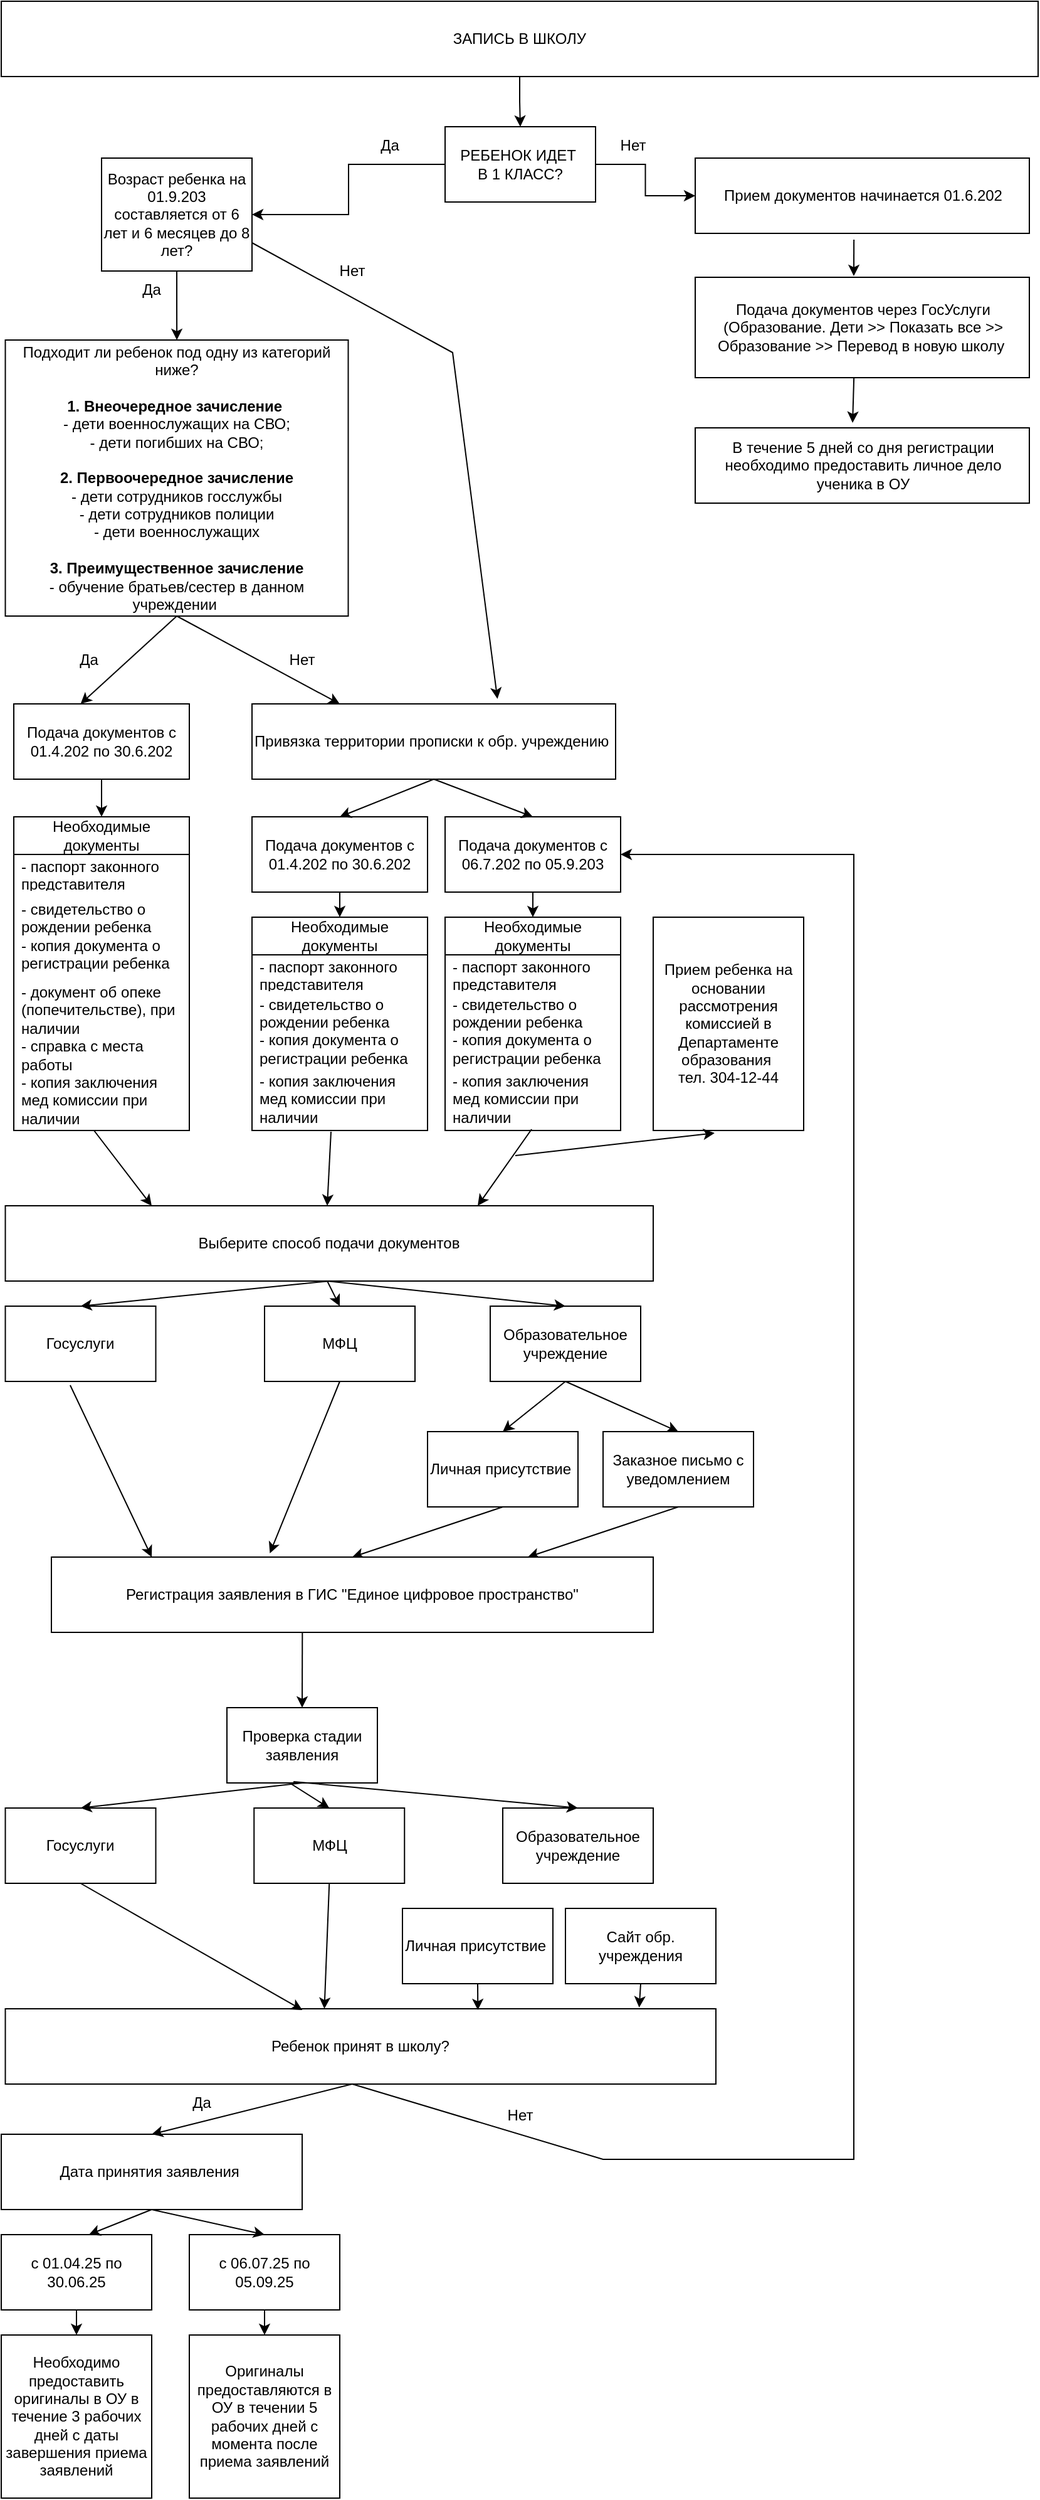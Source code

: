 <mxfile version="26.0.5">
  <diagram name="Страница — 1" id="lM41hfLgLs7YcT5KFAmE">
    <mxGraphModel dx="1434" dy="764" grid="1" gridSize="10" guides="1" tooltips="1" connect="1" arrows="1" fold="1" page="1" pageScale="1" pageWidth="827" pageHeight="1169" math="0" shadow="0">
      <root>
        <mxCell id="0" />
        <mxCell id="1" parent="0" />
        <mxCell id="oR-bUZKb8-XkjS2_sRnT-3" value="" style="edgeStyle=orthogonalEdgeStyle;rounded=0;orthogonalLoop=1;jettySize=auto;html=1;" edge="1" parent="1" source="oR-bUZKb8-XkjS2_sRnT-1" target="oR-bUZKb8-XkjS2_sRnT-2">
          <mxGeometry relative="1" as="geometry" />
        </mxCell>
        <mxCell id="oR-bUZKb8-XkjS2_sRnT-1" value="ЗАПИСЬ В ШКОЛУ" style="rounded=0;whiteSpace=wrap;html=1;fontFamily=Helvetica;" vertex="1" parent="1">
          <mxGeometry width="827" height="60" as="geometry" />
        </mxCell>
        <mxCell id="oR-bUZKb8-XkjS2_sRnT-7" value="" style="edgeStyle=orthogonalEdgeStyle;rounded=0;orthogonalLoop=1;jettySize=auto;html=1;" edge="1" parent="1" source="oR-bUZKb8-XkjS2_sRnT-2" target="oR-bUZKb8-XkjS2_sRnT-6">
          <mxGeometry relative="1" as="geometry" />
        </mxCell>
        <mxCell id="oR-bUZKb8-XkjS2_sRnT-11" value="" style="edgeStyle=orthogonalEdgeStyle;rounded=0;orthogonalLoop=1;jettySize=auto;html=1;" edge="1" parent="1" source="oR-bUZKb8-XkjS2_sRnT-2" target="oR-bUZKb8-XkjS2_sRnT-10">
          <mxGeometry relative="1" as="geometry" />
        </mxCell>
        <mxCell id="oR-bUZKb8-XkjS2_sRnT-2" value="РЕБЕНОК ИДЕТ&amp;nbsp;&lt;div&gt;В 1 КЛАСС?&lt;/div&gt;" style="whiteSpace=wrap;html=1;rounded=0;" vertex="1" parent="1">
          <mxGeometry x="354" y="100" width="120" height="60" as="geometry" />
        </mxCell>
        <mxCell id="oR-bUZKb8-XkjS2_sRnT-4" value="Подходит ли ребенок под одну из категорий ниже?&lt;div&gt;&lt;br&gt;&lt;/div&gt;&lt;div&gt;&lt;b&gt;1. Внеочередное зачисление&amp;nbsp;&lt;/b&gt;&lt;/div&gt;&lt;div&gt;- дети военнослужащих на СВО;&lt;/div&gt;&lt;div&gt;- дети погибших на СВО;&lt;/div&gt;&lt;div&gt;&lt;br&gt;&lt;/div&gt;&lt;div&gt;&lt;b&gt;2. Первоочередное зачисление&lt;/b&gt;&lt;/div&gt;&lt;div&gt;- дети сотрудников госслужбы&lt;/div&gt;&lt;div&gt;- дети сотрудников полиции&lt;/div&gt;&lt;div&gt;- дети военнослужащих&lt;/div&gt;&lt;div&gt;&lt;br&gt;&lt;/div&gt;&lt;div&gt;&lt;b&gt;3. Преимущественное зачисление&lt;/b&gt;&lt;/div&gt;&lt;div&gt;- обучение братьев/сестер в данном учреждении&amp;nbsp;&lt;/div&gt;" style="whiteSpace=wrap;html=1;rounded=0;" vertex="1" parent="1">
          <mxGeometry x="3.25" y="270" width="273.5" height="220" as="geometry" />
        </mxCell>
        <mxCell id="oR-bUZKb8-XkjS2_sRnT-6" value="Прием документов начинается 01.6.202" style="whiteSpace=wrap;html=1;rounded=0;" vertex="1" parent="1">
          <mxGeometry x="553.5" y="125" width="266.5" height="60" as="geometry" />
        </mxCell>
        <mxCell id="oR-bUZKb8-XkjS2_sRnT-8" value="Да" style="text;html=1;align=center;verticalAlign=middle;whiteSpace=wrap;rounded=0;" vertex="1" parent="1">
          <mxGeometry x="280" y="100" width="60" height="30" as="geometry" />
        </mxCell>
        <mxCell id="oR-bUZKb8-XkjS2_sRnT-9" value="Нет" style="text;html=1;align=center;verticalAlign=middle;whiteSpace=wrap;rounded=0;" vertex="1" parent="1">
          <mxGeometry x="474" y="100" width="60" height="30" as="geometry" />
        </mxCell>
        <mxCell id="oR-bUZKb8-XkjS2_sRnT-12" value="" style="edgeStyle=orthogonalEdgeStyle;rounded=0;orthogonalLoop=1;jettySize=auto;html=1;" edge="1" parent="1" source="oR-bUZKb8-XkjS2_sRnT-10" target="oR-bUZKb8-XkjS2_sRnT-4">
          <mxGeometry relative="1" as="geometry" />
        </mxCell>
        <mxCell id="oR-bUZKb8-XkjS2_sRnT-10" value="Возраст ребенка на 01.9.203 составляется от 6 лет и 6 месяцев до 8 лет?" style="whiteSpace=wrap;html=1;rounded=0;" vertex="1" parent="1">
          <mxGeometry x="80" y="125" width="120" height="90" as="geometry" />
        </mxCell>
        <mxCell id="oR-bUZKb8-XkjS2_sRnT-13" value="Прием ребенка на основании рассмотрения комиссией в Департаменте образования&amp;nbsp;&lt;div&gt;тел. 304-12-44&lt;/div&gt;" style="rounded=0;whiteSpace=wrap;html=1;" vertex="1" parent="1">
          <mxGeometry x="520" y="730" width="120" height="170" as="geometry" />
        </mxCell>
        <mxCell id="oR-bUZKb8-XkjS2_sRnT-14" value="Да" style="text;html=1;align=center;verticalAlign=middle;whiteSpace=wrap;rounded=0;labelBorderColor=none;" vertex="1" parent="1">
          <mxGeometry x="90" y="215" width="60" height="30" as="geometry" />
        </mxCell>
        <mxCell id="oR-bUZKb8-XkjS2_sRnT-17" value="" style="endArrow=classic;html=1;rounded=0;exitX=1;exitY=0.75;exitDx=0;exitDy=0;entryX=0.675;entryY=-0.067;entryDx=0;entryDy=0;entryPerimeter=0;" edge="1" parent="1" source="oR-bUZKb8-XkjS2_sRnT-10" target="oR-bUZKb8-XkjS2_sRnT-40">
          <mxGeometry width="50" height="50" relative="1" as="geometry">
            <mxPoint x="640" y="430" as="sourcePoint" />
            <mxPoint x="340" y="240" as="targetPoint" />
            <Array as="points">
              <mxPoint x="360" y="280" />
            </Array>
          </mxGeometry>
        </mxCell>
        <mxCell id="oR-bUZKb8-XkjS2_sRnT-18" value="Нет" style="text;html=1;align=center;verticalAlign=middle;whiteSpace=wrap;rounded=0;" vertex="1" parent="1">
          <mxGeometry x="250" y="200" width="60" height="30" as="geometry" />
        </mxCell>
        <mxCell id="oR-bUZKb8-XkjS2_sRnT-19" value="Подача документов с 01.4.202 по 30.6.202" style="rounded=0;whiteSpace=wrap;html=1;" vertex="1" parent="1">
          <mxGeometry x="10" y="560" width="140" height="60" as="geometry" />
        </mxCell>
        <mxCell id="oR-bUZKb8-XkjS2_sRnT-24" value="" style="endArrow=classic;html=1;rounded=0;exitX=0.5;exitY=1;exitDx=0;exitDy=0;entryX=0.583;entryY=0;entryDx=0;entryDy=0;entryPerimeter=0;" edge="1" parent="1" source="oR-bUZKb8-XkjS2_sRnT-4">
          <mxGeometry width="50" height="50" relative="1" as="geometry">
            <mxPoint x="640" y="430" as="sourcePoint" />
            <mxPoint x="269.96" y="560" as="targetPoint" />
          </mxGeometry>
        </mxCell>
        <mxCell id="oR-bUZKb8-XkjS2_sRnT-25" value="" style="endArrow=classic;html=1;rounded=0;exitX=0.5;exitY=1;exitDx=0;exitDy=0;entryX=0.5;entryY=0;entryDx=0;entryDy=0;" edge="1" parent="1" source="oR-bUZKb8-XkjS2_sRnT-4">
          <mxGeometry width="50" height="50" relative="1" as="geometry">
            <mxPoint x="640" y="430" as="sourcePoint" />
            <mxPoint x="63.25" y="560" as="targetPoint" />
          </mxGeometry>
        </mxCell>
        <mxCell id="oR-bUZKb8-XkjS2_sRnT-26" value="Да" style="text;html=1;align=center;verticalAlign=middle;whiteSpace=wrap;rounded=0;" vertex="1" parent="1">
          <mxGeometry x="40" y="510" width="60" height="30" as="geometry" />
        </mxCell>
        <mxCell id="oR-bUZKb8-XkjS2_sRnT-27" value="Нет" style="text;html=1;align=center;verticalAlign=middle;whiteSpace=wrap;rounded=0;" vertex="1" parent="1">
          <mxGeometry x="210" y="510" width="60" height="30" as="geometry" />
        </mxCell>
        <mxCell id="oR-bUZKb8-XkjS2_sRnT-28" value="Необходимые документы" style="swimlane;fontStyle=0;childLayout=stackLayout;horizontal=1;startSize=30;horizontalStack=0;resizeParent=1;resizeParentMax=0;resizeLast=0;collapsible=1;marginBottom=0;whiteSpace=wrap;html=1;" vertex="1" parent="1">
          <mxGeometry x="10" y="650" width="140" height="250" as="geometry" />
        </mxCell>
        <mxCell id="oR-bUZKb8-XkjS2_sRnT-29" value="- паспорт законного представителя" style="text;strokeColor=none;fillColor=none;align=left;verticalAlign=middle;spacingLeft=4;spacingRight=4;overflow=hidden;points=[[0,0.5],[1,0.5]];portConstraint=eastwest;rotatable=0;whiteSpace=wrap;html=1;" vertex="1" parent="oR-bUZKb8-XkjS2_sRnT-28">
          <mxGeometry y="30" width="140" height="30" as="geometry" />
        </mxCell>
        <mxCell id="oR-bUZKb8-XkjS2_sRnT-30" value="- свидетельство о рождении ребенка&lt;div&gt;- копия документа о регистрации ребенка&lt;/div&gt;" style="text;strokeColor=none;fillColor=none;align=left;verticalAlign=middle;spacingLeft=4;spacingRight=4;overflow=hidden;points=[[0,0.5],[1,0.5]];portConstraint=eastwest;rotatable=0;whiteSpace=wrap;html=1;" vertex="1" parent="oR-bUZKb8-XkjS2_sRnT-28">
          <mxGeometry y="60" width="140" height="70" as="geometry" />
        </mxCell>
        <mxCell id="oR-bUZKb8-XkjS2_sRnT-31" value="- документ об опеке (попечительстве), при наличии&amp;nbsp;&lt;div&gt;- справка с места работы&lt;/div&gt;&lt;div&gt;- копия заключения мед комиссии при наличии&amp;nbsp;&lt;/div&gt;" style="text;strokeColor=none;fillColor=none;align=left;verticalAlign=middle;spacingLeft=4;spacingRight=4;overflow=hidden;points=[[0,0.5],[1,0.5]];portConstraint=eastwest;rotatable=0;whiteSpace=wrap;html=1;" vertex="1" parent="oR-bUZKb8-XkjS2_sRnT-28">
          <mxGeometry y="130" width="140" height="120" as="geometry" />
        </mxCell>
        <mxCell id="oR-bUZKb8-XkjS2_sRnT-32" value="Необходимые документы" style="swimlane;fontStyle=0;childLayout=stackLayout;horizontal=1;startSize=30;horizontalStack=0;resizeParent=1;resizeParentMax=0;resizeLast=0;collapsible=1;marginBottom=0;whiteSpace=wrap;html=1;" vertex="1" parent="1">
          <mxGeometry x="200" y="730" width="140" height="170" as="geometry" />
        </mxCell>
        <mxCell id="oR-bUZKb8-XkjS2_sRnT-33" value="- паспорт законного представителя" style="text;strokeColor=none;fillColor=none;align=left;verticalAlign=middle;spacingLeft=4;spacingRight=4;overflow=hidden;points=[[0,0.5],[1,0.5]];portConstraint=eastwest;rotatable=0;whiteSpace=wrap;html=1;" vertex="1" parent="oR-bUZKb8-XkjS2_sRnT-32">
          <mxGeometry y="30" width="140" height="30" as="geometry" />
        </mxCell>
        <mxCell id="oR-bUZKb8-XkjS2_sRnT-34" value="- свидетельство о рождении ребенка&lt;div&gt;- копия документа о регистрации ребенка&lt;/div&gt;" style="text;strokeColor=none;fillColor=none;align=left;verticalAlign=middle;spacingLeft=4;spacingRight=4;overflow=hidden;points=[[0,0.5],[1,0.5]];portConstraint=eastwest;rotatable=0;whiteSpace=wrap;html=1;" vertex="1" parent="oR-bUZKb8-XkjS2_sRnT-32">
          <mxGeometry y="60" width="140" height="60" as="geometry" />
        </mxCell>
        <mxCell id="oR-bUZKb8-XkjS2_sRnT-35" value="- копия заключения мед комиссии при наличии&amp;nbsp;" style="text;strokeColor=none;fillColor=none;align=left;verticalAlign=middle;spacingLeft=4;spacingRight=4;overflow=hidden;points=[[0,0.5],[1,0.5]];portConstraint=eastwest;rotatable=0;whiteSpace=wrap;html=1;" vertex="1" parent="oR-bUZKb8-XkjS2_sRnT-32">
          <mxGeometry y="120" width="140" height="50" as="geometry" />
        </mxCell>
        <mxCell id="oR-bUZKb8-XkjS2_sRnT-40" value="Привязка территории прописки к обр. учреждению&amp;nbsp;" style="rounded=0;whiteSpace=wrap;html=1;" vertex="1" parent="1">
          <mxGeometry x="200" y="560" width="290" height="60" as="geometry" />
        </mxCell>
        <mxCell id="oR-bUZKb8-XkjS2_sRnT-41" value="Подача документов с 01.4.202 по 30.6.202" style="rounded=0;whiteSpace=wrap;html=1;" vertex="1" parent="1">
          <mxGeometry x="200" y="650" width="140" height="60" as="geometry" />
        </mxCell>
        <mxCell id="oR-bUZKb8-XkjS2_sRnT-42" value="Подача документов с 06.7.202 по 05.9.203" style="rounded=0;whiteSpace=wrap;html=1;" vertex="1" parent="1">
          <mxGeometry x="354" y="650" width="140" height="60" as="geometry" />
        </mxCell>
        <mxCell id="oR-bUZKb8-XkjS2_sRnT-43" value="Необходимые документы" style="swimlane;fontStyle=0;childLayout=stackLayout;horizontal=1;startSize=30;horizontalStack=0;resizeParent=1;resizeParentMax=0;resizeLast=0;collapsible=1;marginBottom=0;whiteSpace=wrap;html=1;" vertex="1" parent="1">
          <mxGeometry x="354" y="730" width="140" height="170" as="geometry" />
        </mxCell>
        <mxCell id="oR-bUZKb8-XkjS2_sRnT-44" value="- паспорт законного представителя" style="text;strokeColor=none;fillColor=none;align=left;verticalAlign=middle;spacingLeft=4;spacingRight=4;overflow=hidden;points=[[0,0.5],[1,0.5]];portConstraint=eastwest;rotatable=0;whiteSpace=wrap;html=1;" vertex="1" parent="oR-bUZKb8-XkjS2_sRnT-43">
          <mxGeometry y="30" width="140" height="30" as="geometry" />
        </mxCell>
        <mxCell id="oR-bUZKb8-XkjS2_sRnT-45" value="- свидетельство о рождении ребенка&lt;div&gt;- копия документа о регистрации ребенка&lt;/div&gt;" style="text;strokeColor=none;fillColor=none;align=left;verticalAlign=middle;spacingLeft=4;spacingRight=4;overflow=hidden;points=[[0,0.5],[1,0.5]];portConstraint=eastwest;rotatable=0;whiteSpace=wrap;html=1;" vertex="1" parent="oR-bUZKb8-XkjS2_sRnT-43">
          <mxGeometry y="60" width="140" height="60" as="geometry" />
        </mxCell>
        <mxCell id="oR-bUZKb8-XkjS2_sRnT-46" value="- копия заключения мед комиссии при наличии&amp;nbsp;" style="text;strokeColor=none;fillColor=none;align=left;verticalAlign=middle;spacingLeft=4;spacingRight=4;overflow=hidden;points=[[0,0.5],[1,0.5]];portConstraint=eastwest;rotatable=0;whiteSpace=wrap;html=1;" vertex="1" parent="oR-bUZKb8-XkjS2_sRnT-43">
          <mxGeometry y="120" width="140" height="50" as="geometry" />
        </mxCell>
        <mxCell id="oR-bUZKb8-XkjS2_sRnT-47" value="" style="endArrow=classic;html=1;rounded=0;exitX=0.5;exitY=1;exitDx=0;exitDy=0;entryX=0.5;entryY=0;entryDx=0;entryDy=0;" edge="1" parent="1" source="oR-bUZKb8-XkjS2_sRnT-19" target="oR-bUZKb8-XkjS2_sRnT-28">
          <mxGeometry width="50" height="50" relative="1" as="geometry">
            <mxPoint x="640" y="730" as="sourcePoint" />
            <mxPoint x="690" y="680" as="targetPoint" />
          </mxGeometry>
        </mxCell>
        <mxCell id="oR-bUZKb8-XkjS2_sRnT-48" value="" style="endArrow=classic;html=1;rounded=0;exitX=0.5;exitY=1;exitDx=0;exitDy=0;entryX=0.5;entryY=0;entryDx=0;entryDy=0;" edge="1" parent="1" source="oR-bUZKb8-XkjS2_sRnT-40" target="oR-bUZKb8-XkjS2_sRnT-41">
          <mxGeometry width="50" height="50" relative="1" as="geometry">
            <mxPoint x="640" y="730" as="sourcePoint" />
            <mxPoint x="690" y="680" as="targetPoint" />
          </mxGeometry>
        </mxCell>
        <mxCell id="oR-bUZKb8-XkjS2_sRnT-49" value="" style="endArrow=classic;html=1;rounded=0;exitX=0.5;exitY=1;exitDx=0;exitDy=0;entryX=0.5;entryY=0;entryDx=0;entryDy=0;" edge="1" parent="1" source="oR-bUZKb8-XkjS2_sRnT-40" target="oR-bUZKb8-XkjS2_sRnT-42">
          <mxGeometry width="50" height="50" relative="1" as="geometry">
            <mxPoint x="640" y="730" as="sourcePoint" />
            <mxPoint x="690" y="680" as="targetPoint" />
          </mxGeometry>
        </mxCell>
        <mxCell id="oR-bUZKb8-XkjS2_sRnT-50" value="" style="endArrow=classic;html=1;rounded=0;exitX=0.5;exitY=1;exitDx=0;exitDy=0;entryX=0.5;entryY=0;entryDx=0;entryDy=0;" edge="1" parent="1" source="oR-bUZKb8-XkjS2_sRnT-41" target="oR-bUZKb8-XkjS2_sRnT-32">
          <mxGeometry width="50" height="50" relative="1" as="geometry">
            <mxPoint x="640" y="730" as="sourcePoint" />
            <mxPoint x="690" y="680" as="targetPoint" />
          </mxGeometry>
        </mxCell>
        <mxCell id="oR-bUZKb8-XkjS2_sRnT-51" value="" style="endArrow=classic;html=1;rounded=0;exitX=0.5;exitY=1;exitDx=0;exitDy=0;entryX=0.5;entryY=0;entryDx=0;entryDy=0;" edge="1" parent="1" source="oR-bUZKb8-XkjS2_sRnT-42" target="oR-bUZKb8-XkjS2_sRnT-43">
          <mxGeometry width="50" height="50" relative="1" as="geometry">
            <mxPoint x="640" y="730" as="sourcePoint" />
            <mxPoint x="690" y="680" as="targetPoint" />
          </mxGeometry>
        </mxCell>
        <mxCell id="oR-bUZKb8-XkjS2_sRnT-52" value="" style="endArrow=classic;html=1;rounded=0;entryX=0.408;entryY=1.012;entryDx=0;entryDy=0;entryPerimeter=0;" edge="1" parent="1" target="oR-bUZKb8-XkjS2_sRnT-13">
          <mxGeometry width="50" height="50" relative="1" as="geometry">
            <mxPoint x="410" y="920" as="sourcePoint" />
            <mxPoint x="690" y="680" as="targetPoint" />
          </mxGeometry>
        </mxCell>
        <mxCell id="oR-bUZKb8-XkjS2_sRnT-53" value="" style="endArrow=classic;html=1;rounded=0;exitX=0.457;exitY=1;exitDx=0;exitDy=0;exitPerimeter=0;" edge="1" parent="1" source="oR-bUZKb8-XkjS2_sRnT-31">
          <mxGeometry width="50" height="50" relative="1" as="geometry">
            <mxPoint x="640" y="830" as="sourcePoint" />
            <mxPoint x="120" y="960" as="targetPoint" />
          </mxGeometry>
        </mxCell>
        <mxCell id="oR-bUZKb8-XkjS2_sRnT-54" value="" style="endArrow=classic;html=1;rounded=0;exitX=0.45;exitY=1.02;exitDx=0;exitDy=0;exitPerimeter=0;" edge="1" parent="1" source="oR-bUZKb8-XkjS2_sRnT-35">
          <mxGeometry width="50" height="50" relative="1" as="geometry">
            <mxPoint x="640" y="830" as="sourcePoint" />
            <mxPoint x="260" y="960" as="targetPoint" />
          </mxGeometry>
        </mxCell>
        <mxCell id="oR-bUZKb8-XkjS2_sRnT-55" value="" style="endArrow=classic;html=1;rounded=0;exitX=0.493;exitY=0.98;exitDx=0;exitDy=0;exitPerimeter=0;" edge="1" parent="1" source="oR-bUZKb8-XkjS2_sRnT-46">
          <mxGeometry width="50" height="50" relative="1" as="geometry">
            <mxPoint x="640" y="830" as="sourcePoint" />
            <mxPoint x="380" y="960" as="targetPoint" />
          </mxGeometry>
        </mxCell>
        <mxCell id="oR-bUZKb8-XkjS2_sRnT-56" value="Выберите способ подачи документов" style="rounded=0;whiteSpace=wrap;html=1;" vertex="1" parent="1">
          <mxGeometry x="3.25" y="960" width="516.75" height="60" as="geometry" />
        </mxCell>
        <mxCell id="oR-bUZKb8-XkjS2_sRnT-57" value="Госуслуги" style="rounded=0;whiteSpace=wrap;html=1;" vertex="1" parent="1">
          <mxGeometry x="3.25" y="1040" width="120" height="60" as="geometry" />
        </mxCell>
        <mxCell id="oR-bUZKb8-XkjS2_sRnT-58" value="МФЦ" style="rounded=0;whiteSpace=wrap;html=1;" vertex="1" parent="1">
          <mxGeometry x="210" y="1040" width="120" height="60" as="geometry" />
        </mxCell>
        <mxCell id="oR-bUZKb8-XkjS2_sRnT-59" value="Образовательное учреждение" style="rounded=0;whiteSpace=wrap;html=1;" vertex="1" parent="1">
          <mxGeometry x="390" y="1040" width="120" height="60" as="geometry" />
        </mxCell>
        <mxCell id="oR-bUZKb8-XkjS2_sRnT-60" value="Личная присутствие&amp;nbsp;" style="rounded=0;whiteSpace=wrap;html=1;" vertex="1" parent="1">
          <mxGeometry x="340" y="1140" width="120" height="60" as="geometry" />
        </mxCell>
        <mxCell id="oR-bUZKb8-XkjS2_sRnT-61" value="Заказное письмо с уведомлением" style="rounded=0;whiteSpace=wrap;html=1;" vertex="1" parent="1">
          <mxGeometry x="480" y="1140" width="120" height="60" as="geometry" />
        </mxCell>
        <mxCell id="oR-bUZKb8-XkjS2_sRnT-62" value="" style="endArrow=classic;html=1;rounded=0;exitX=0.431;exitY=1.05;exitDx=0;exitDy=0;exitPerimeter=0;" edge="1" parent="1" source="oR-bUZKb8-XkjS2_sRnT-57">
          <mxGeometry width="50" height="50" relative="1" as="geometry">
            <mxPoint x="640" y="1230" as="sourcePoint" />
            <mxPoint x="120" y="1240" as="targetPoint" />
          </mxGeometry>
        </mxCell>
        <mxCell id="oR-bUZKb8-XkjS2_sRnT-63" value="" style="endArrow=classic;html=1;rounded=0;exitX=0.5;exitY=1;exitDx=0;exitDy=0;entryX=0.5;entryY=0;entryDx=0;entryDy=0;" edge="1" parent="1" source="oR-bUZKb8-XkjS2_sRnT-56" target="oR-bUZKb8-XkjS2_sRnT-57">
          <mxGeometry width="50" height="50" relative="1" as="geometry">
            <mxPoint x="640" y="1230" as="sourcePoint" />
            <mxPoint x="690" y="1180" as="targetPoint" />
          </mxGeometry>
        </mxCell>
        <mxCell id="oR-bUZKb8-XkjS2_sRnT-64" value="" style="endArrow=classic;html=1;rounded=0;entryX=0.5;entryY=0;entryDx=0;entryDy=0;" edge="1" parent="1" target="oR-bUZKb8-XkjS2_sRnT-58">
          <mxGeometry width="50" height="50" relative="1" as="geometry">
            <mxPoint x="260" y="1020" as="sourcePoint" />
            <mxPoint x="690" y="1180" as="targetPoint" />
          </mxGeometry>
        </mxCell>
        <mxCell id="oR-bUZKb8-XkjS2_sRnT-65" value="" style="endArrow=classic;html=1;rounded=0;entryX=0.5;entryY=0;entryDx=0;entryDy=0;" edge="1" parent="1" target="oR-bUZKb8-XkjS2_sRnT-59">
          <mxGeometry width="50" height="50" relative="1" as="geometry">
            <mxPoint x="260" y="1020" as="sourcePoint" />
            <mxPoint x="690" y="1180" as="targetPoint" />
          </mxGeometry>
        </mxCell>
        <mxCell id="oR-bUZKb8-XkjS2_sRnT-66" value="" style="endArrow=classic;html=1;rounded=0;exitX=0.5;exitY=1;exitDx=0;exitDy=0;entryX=0.5;entryY=0;entryDx=0;entryDy=0;" edge="1" parent="1" source="oR-bUZKb8-XkjS2_sRnT-59" target="oR-bUZKb8-XkjS2_sRnT-60">
          <mxGeometry width="50" height="50" relative="1" as="geometry">
            <mxPoint x="640" y="1230" as="sourcePoint" />
            <mxPoint x="690" y="1180" as="targetPoint" />
          </mxGeometry>
        </mxCell>
        <mxCell id="oR-bUZKb8-XkjS2_sRnT-67" value="" style="endArrow=classic;html=1;rounded=0;entryX=0.5;entryY=0;entryDx=0;entryDy=0;" edge="1" parent="1" target="oR-bUZKb8-XkjS2_sRnT-61">
          <mxGeometry width="50" height="50" relative="1" as="geometry">
            <mxPoint x="450" y="1100" as="sourcePoint" />
            <mxPoint x="690" y="1180" as="targetPoint" />
          </mxGeometry>
        </mxCell>
        <mxCell id="oR-bUZKb8-XkjS2_sRnT-68" value="" style="endArrow=classic;html=1;rounded=0;exitX=0.5;exitY=1;exitDx=0;exitDy=0;entryX=0.5;entryY=0;entryDx=0;entryDy=0;" edge="1" parent="1" source="oR-bUZKb8-XkjS2_sRnT-60" target="oR-bUZKb8-XkjS2_sRnT-70">
          <mxGeometry width="50" height="50" relative="1" as="geometry">
            <mxPoint x="400" y="1260" as="sourcePoint" />
            <mxPoint x="230" y="1240" as="targetPoint" />
          </mxGeometry>
        </mxCell>
        <mxCell id="oR-bUZKb8-XkjS2_sRnT-69" value="" style="endArrow=classic;html=1;rounded=0;exitX=0.5;exitY=1;exitDx=0;exitDy=0;" edge="1" parent="1" source="oR-bUZKb8-XkjS2_sRnT-61">
          <mxGeometry width="50" height="50" relative="1" as="geometry">
            <mxPoint x="640" y="1230" as="sourcePoint" />
            <mxPoint x="420" y="1240" as="targetPoint" />
          </mxGeometry>
        </mxCell>
        <mxCell id="oR-bUZKb8-XkjS2_sRnT-70" value="Регистрация заявления в ГИС &quot;Единое цифровое пространство&quot;" style="rounded=0;whiteSpace=wrap;html=1;" vertex="1" parent="1">
          <mxGeometry x="40" y="1240" width="480" height="60" as="geometry" />
        </mxCell>
        <mxCell id="oR-bUZKb8-XkjS2_sRnT-71" value="" style="endArrow=classic;html=1;rounded=0;exitX=0.5;exitY=1;exitDx=0;exitDy=0;entryX=0.363;entryY=-0.05;entryDx=0;entryDy=0;entryPerimeter=0;" edge="1" parent="1" source="oR-bUZKb8-XkjS2_sRnT-58" target="oR-bUZKb8-XkjS2_sRnT-70">
          <mxGeometry width="50" height="50" relative="1" as="geometry">
            <mxPoint x="640" y="1230" as="sourcePoint" />
            <mxPoint x="690" y="1180" as="targetPoint" />
          </mxGeometry>
        </mxCell>
        <mxCell id="oR-bUZKb8-XkjS2_sRnT-72" value="" style="endArrow=classic;html=1;rounded=0;exitX=0.417;exitY=1;exitDx=0;exitDy=0;exitPerimeter=0;" edge="1" parent="1" source="oR-bUZKb8-XkjS2_sRnT-70">
          <mxGeometry width="50" height="50" relative="1" as="geometry">
            <mxPoint x="640" y="1430" as="sourcePoint" />
            <mxPoint x="240" y="1360" as="targetPoint" />
          </mxGeometry>
        </mxCell>
        <mxCell id="oR-bUZKb8-XkjS2_sRnT-73" value="Проверка стадии заявления" style="rounded=0;whiteSpace=wrap;html=1;" vertex="1" parent="1">
          <mxGeometry x="180" y="1360" width="120" height="60" as="geometry" />
        </mxCell>
        <mxCell id="oR-bUZKb8-XkjS2_sRnT-74" value="Госуслуги" style="rounded=0;whiteSpace=wrap;html=1;" vertex="1" parent="1">
          <mxGeometry x="3.25" y="1440" width="120" height="60" as="geometry" />
        </mxCell>
        <mxCell id="oR-bUZKb8-XkjS2_sRnT-75" value="МФЦ" style="rounded=0;whiteSpace=wrap;html=1;" vertex="1" parent="1">
          <mxGeometry x="201.63" y="1440" width="120" height="60" as="geometry" />
        </mxCell>
        <mxCell id="oR-bUZKb8-XkjS2_sRnT-76" value="Образовательное учреждение" style="rounded=0;whiteSpace=wrap;html=1;" vertex="1" parent="1">
          <mxGeometry x="400" y="1440" width="120" height="60" as="geometry" />
        </mxCell>
        <mxCell id="oR-bUZKb8-XkjS2_sRnT-77" value="Личная присутствие&amp;nbsp;" style="rounded=0;whiteSpace=wrap;html=1;" vertex="1" parent="1">
          <mxGeometry x="320" y="1520" width="120" height="60" as="geometry" />
        </mxCell>
        <mxCell id="oR-bUZKb8-XkjS2_sRnT-78" value="Сайт обр. учреждения" style="rounded=0;whiteSpace=wrap;html=1;" vertex="1" parent="1">
          <mxGeometry x="450" y="1520" width="120" height="60" as="geometry" />
        </mxCell>
        <mxCell id="oR-bUZKb8-XkjS2_sRnT-79" value="Ребенок принят в школу?" style="rounded=0;whiteSpace=wrap;html=1;" vertex="1" parent="1">
          <mxGeometry x="3.25" y="1600" width="566.75" height="60" as="geometry" />
        </mxCell>
        <mxCell id="oR-bUZKb8-XkjS2_sRnT-80" value="" style="endArrow=classic;html=1;rounded=0;exitX=0.5;exitY=1;exitDx=0;exitDy=0;entryX=0.5;entryY=0;entryDx=0;entryDy=0;" edge="1" parent="1" source="oR-bUZKb8-XkjS2_sRnT-73" target="oR-bUZKb8-XkjS2_sRnT-74">
          <mxGeometry width="50" height="50" relative="1" as="geometry">
            <mxPoint x="640" y="1630" as="sourcePoint" />
            <mxPoint x="690" y="1580" as="targetPoint" />
          </mxGeometry>
        </mxCell>
        <mxCell id="oR-bUZKb8-XkjS2_sRnT-81" value="" style="endArrow=classic;html=1;rounded=0;entryX=0.5;entryY=0;entryDx=0;entryDy=0;" edge="1" parent="1" target="oR-bUZKb8-XkjS2_sRnT-75">
          <mxGeometry width="50" height="50" relative="1" as="geometry">
            <mxPoint x="230" y="1420" as="sourcePoint" />
            <mxPoint x="690" y="1580" as="targetPoint" />
          </mxGeometry>
        </mxCell>
        <mxCell id="oR-bUZKb8-XkjS2_sRnT-82" value="" style="endArrow=classic;html=1;rounded=0;exitX=0.442;exitY=0.983;exitDx=0;exitDy=0;exitPerimeter=0;entryX=0.5;entryY=0;entryDx=0;entryDy=0;" edge="1" parent="1" source="oR-bUZKb8-XkjS2_sRnT-73" target="oR-bUZKb8-XkjS2_sRnT-76">
          <mxGeometry width="50" height="50" relative="1" as="geometry">
            <mxPoint x="640" y="1630" as="sourcePoint" />
            <mxPoint x="690" y="1580" as="targetPoint" />
          </mxGeometry>
        </mxCell>
        <mxCell id="oR-bUZKb8-XkjS2_sRnT-83" value="" style="endArrow=classic;html=1;rounded=0;exitX=0.5;exitY=1;exitDx=0;exitDy=0;entryX=0.418;entryY=0.017;entryDx=0;entryDy=0;entryPerimeter=0;" edge="1" parent="1" source="oR-bUZKb8-XkjS2_sRnT-74" target="oR-bUZKb8-XkjS2_sRnT-79">
          <mxGeometry width="50" height="50" relative="1" as="geometry">
            <mxPoint x="640" y="1630" as="sourcePoint" />
            <mxPoint x="690" y="1580" as="targetPoint" />
          </mxGeometry>
        </mxCell>
        <mxCell id="oR-bUZKb8-XkjS2_sRnT-84" value="" style="endArrow=classic;html=1;rounded=0;exitX=0.5;exitY=1;exitDx=0;exitDy=0;entryX=0.449;entryY=0;entryDx=0;entryDy=0;entryPerimeter=0;" edge="1" parent="1" source="oR-bUZKb8-XkjS2_sRnT-75" target="oR-bUZKb8-XkjS2_sRnT-79">
          <mxGeometry width="50" height="50" relative="1" as="geometry">
            <mxPoint x="640" y="1630" as="sourcePoint" />
            <mxPoint x="690" y="1580" as="targetPoint" />
          </mxGeometry>
        </mxCell>
        <mxCell id="oR-bUZKb8-XkjS2_sRnT-85" value="" style="endArrow=classic;html=1;rounded=0;exitX=0.5;exitY=1;exitDx=0;exitDy=0;entryX=0.665;entryY=0.017;entryDx=0;entryDy=0;entryPerimeter=0;" edge="1" parent="1" source="oR-bUZKb8-XkjS2_sRnT-77" target="oR-bUZKb8-XkjS2_sRnT-79">
          <mxGeometry width="50" height="50" relative="1" as="geometry">
            <mxPoint x="640" y="1630" as="sourcePoint" />
            <mxPoint x="690" y="1580" as="targetPoint" />
          </mxGeometry>
        </mxCell>
        <mxCell id="oR-bUZKb8-XkjS2_sRnT-86" value="" style="endArrow=classic;html=1;rounded=0;exitX=0.5;exitY=1;exitDx=0;exitDy=0;entryX=0.892;entryY=-0.017;entryDx=0;entryDy=0;entryPerimeter=0;" edge="1" parent="1" source="oR-bUZKb8-XkjS2_sRnT-78" target="oR-bUZKb8-XkjS2_sRnT-79">
          <mxGeometry width="50" height="50" relative="1" as="geometry">
            <mxPoint x="640" y="1630" as="sourcePoint" />
            <mxPoint x="690" y="1580" as="targetPoint" />
          </mxGeometry>
        </mxCell>
        <mxCell id="oR-bUZKb8-XkjS2_sRnT-87" value="Дата принятия заявления&amp;nbsp;" style="rounded=0;whiteSpace=wrap;html=1;" vertex="1" parent="1">
          <mxGeometry y="1700" width="240" height="60" as="geometry" />
        </mxCell>
        <mxCell id="oR-bUZKb8-XkjS2_sRnT-88" value="с 01.04.25 по 30.06.25" style="rounded=0;whiteSpace=wrap;html=1;" vertex="1" parent="1">
          <mxGeometry y="1780" width="120" height="60" as="geometry" />
        </mxCell>
        <mxCell id="oR-bUZKb8-XkjS2_sRnT-89" value="Необходимо предоставить оригиналы в ОУ в течение 3 рабочих дней с даты завершения приема заявлений" style="rounded=0;whiteSpace=wrap;html=1;" vertex="1" parent="1">
          <mxGeometry y="1860" width="120" height="130" as="geometry" />
        </mxCell>
        <mxCell id="oR-bUZKb8-XkjS2_sRnT-90" value="с 06.07.25 по 05.09.25" style="rounded=0;whiteSpace=wrap;html=1;" vertex="1" parent="1">
          <mxGeometry x="150" y="1780" width="120" height="60" as="geometry" />
        </mxCell>
        <mxCell id="oR-bUZKb8-XkjS2_sRnT-91" value="Оригиналы предоставляются в ОУ в течении 5 рабочих дней с момента после приема заявлений" style="rounded=0;whiteSpace=wrap;html=1;" vertex="1" parent="1">
          <mxGeometry x="150" y="1860" width="120" height="130" as="geometry" />
        </mxCell>
        <mxCell id="oR-bUZKb8-XkjS2_sRnT-92" value="" style="endArrow=classic;html=1;rounded=0;exitX=0.488;exitY=1;exitDx=0;exitDy=0;exitPerimeter=0;entryX=0.5;entryY=0;entryDx=0;entryDy=0;" edge="1" parent="1" source="oR-bUZKb8-XkjS2_sRnT-79" target="oR-bUZKb8-XkjS2_sRnT-87">
          <mxGeometry width="50" height="50" relative="1" as="geometry">
            <mxPoint x="640" y="1830" as="sourcePoint" />
            <mxPoint x="690" y="1780" as="targetPoint" />
          </mxGeometry>
        </mxCell>
        <mxCell id="oR-bUZKb8-XkjS2_sRnT-93" value="" style="endArrow=classic;html=1;rounded=0;exitX=0.5;exitY=1;exitDx=0;exitDy=0;entryX=0.583;entryY=0;entryDx=0;entryDy=0;entryPerimeter=0;" edge="1" parent="1" source="oR-bUZKb8-XkjS2_sRnT-87" target="oR-bUZKb8-XkjS2_sRnT-88">
          <mxGeometry width="50" height="50" relative="1" as="geometry">
            <mxPoint x="640" y="1830" as="sourcePoint" />
            <mxPoint x="690" y="1780" as="targetPoint" />
          </mxGeometry>
        </mxCell>
        <mxCell id="oR-bUZKb8-XkjS2_sRnT-94" value="" style="endArrow=classic;html=1;rounded=0;exitX=0.5;exitY=1;exitDx=0;exitDy=0;entryX=0.5;entryY=0;entryDx=0;entryDy=0;" edge="1" parent="1" source="oR-bUZKb8-XkjS2_sRnT-87" target="oR-bUZKb8-XkjS2_sRnT-90">
          <mxGeometry width="50" height="50" relative="1" as="geometry">
            <mxPoint x="640" y="1830" as="sourcePoint" />
            <mxPoint x="690" y="1780" as="targetPoint" />
          </mxGeometry>
        </mxCell>
        <mxCell id="oR-bUZKb8-XkjS2_sRnT-95" value="" style="endArrow=classic;html=1;rounded=0;exitX=0.5;exitY=1;exitDx=0;exitDy=0;entryX=0.5;entryY=0;entryDx=0;entryDy=0;" edge="1" parent="1" source="oR-bUZKb8-XkjS2_sRnT-88" target="oR-bUZKb8-XkjS2_sRnT-89">
          <mxGeometry width="50" height="50" relative="1" as="geometry">
            <mxPoint x="640" y="1830" as="sourcePoint" />
            <mxPoint x="690" y="1780" as="targetPoint" />
          </mxGeometry>
        </mxCell>
        <mxCell id="oR-bUZKb8-XkjS2_sRnT-96" value="" style="endArrow=classic;html=1;rounded=0;exitX=0.5;exitY=1;exitDx=0;exitDy=0;entryX=0.5;entryY=0;entryDx=0;entryDy=0;" edge="1" parent="1" source="oR-bUZKb8-XkjS2_sRnT-90" target="oR-bUZKb8-XkjS2_sRnT-91">
          <mxGeometry width="50" height="50" relative="1" as="geometry">
            <mxPoint x="640" y="1830" as="sourcePoint" />
            <mxPoint x="690" y="1780" as="targetPoint" />
          </mxGeometry>
        </mxCell>
        <mxCell id="oR-bUZKb8-XkjS2_sRnT-97" value="Да" style="text;html=1;align=center;verticalAlign=middle;whiteSpace=wrap;rounded=0;labelBorderColor=none;" vertex="1" parent="1">
          <mxGeometry x="130" y="1660" width="60" height="30" as="geometry" />
        </mxCell>
        <mxCell id="oR-bUZKb8-XkjS2_sRnT-98" value="" style="endArrow=classic;html=1;rounded=0;entryX=1;entryY=0.5;entryDx=0;entryDy=0;" edge="1" parent="1" target="oR-bUZKb8-XkjS2_sRnT-42">
          <mxGeometry width="50" height="50" relative="1" as="geometry">
            <mxPoint x="280" y="1660" as="sourcePoint" />
            <mxPoint x="680" y="640" as="targetPoint" />
            <Array as="points">
              <mxPoint x="480" y="1720" />
              <mxPoint x="680" y="1720" />
              <mxPoint x="680" y="1160" />
              <mxPoint x="680" y="680" />
            </Array>
          </mxGeometry>
        </mxCell>
        <mxCell id="oR-bUZKb8-XkjS2_sRnT-99" value="Нет" style="text;html=1;align=center;verticalAlign=middle;whiteSpace=wrap;rounded=0;" vertex="1" parent="1">
          <mxGeometry x="384" y="1670" width="60" height="30" as="geometry" />
        </mxCell>
        <mxCell id="oR-bUZKb8-XkjS2_sRnT-100" value="Подача документов через ГосУслуги (Образование. Дети &amp;gt;&amp;gt; Показать все &amp;gt;&amp;gt; Образование &amp;gt;&amp;gt; Перевод в новую школу&amp;nbsp;" style="rounded=0;whiteSpace=wrap;html=1;" vertex="1" parent="1">
          <mxGeometry x="553.5" y="220" width="266.5" height="80" as="geometry" />
        </mxCell>
        <mxCell id="oR-bUZKb8-XkjS2_sRnT-101" value="В течение 5 дней со дня регистрации необходимо предоставить личное дело ученика в ОУ" style="rounded=0;whiteSpace=wrap;html=1;" vertex="1" parent="1">
          <mxGeometry x="553.5" y="340" width="266.5" height="60" as="geometry" />
        </mxCell>
        <mxCell id="oR-bUZKb8-XkjS2_sRnT-102" value="" style="endArrow=classic;html=1;rounded=0;exitX=0.475;exitY=1.083;exitDx=0;exitDy=0;exitPerimeter=0;" edge="1" parent="1" source="oR-bUZKb8-XkjS2_sRnT-6">
          <mxGeometry width="50" height="50" relative="1" as="geometry">
            <mxPoint x="640" y="330" as="sourcePoint" />
            <mxPoint x="680" y="219" as="targetPoint" />
          </mxGeometry>
        </mxCell>
        <mxCell id="oR-bUZKb8-XkjS2_sRnT-103" value="" style="endArrow=classic;html=1;rounded=0;exitX=0.475;exitY=1;exitDx=0;exitDy=0;exitPerimeter=0;entryX=0.471;entryY=-0.067;entryDx=0;entryDy=0;entryPerimeter=0;" edge="1" parent="1" source="oR-bUZKb8-XkjS2_sRnT-100" target="oR-bUZKb8-XkjS2_sRnT-101">
          <mxGeometry width="50" height="50" relative="1" as="geometry">
            <mxPoint x="640" y="330" as="sourcePoint" />
            <mxPoint x="690" y="280" as="targetPoint" />
          </mxGeometry>
        </mxCell>
      </root>
    </mxGraphModel>
  </diagram>
</mxfile>
